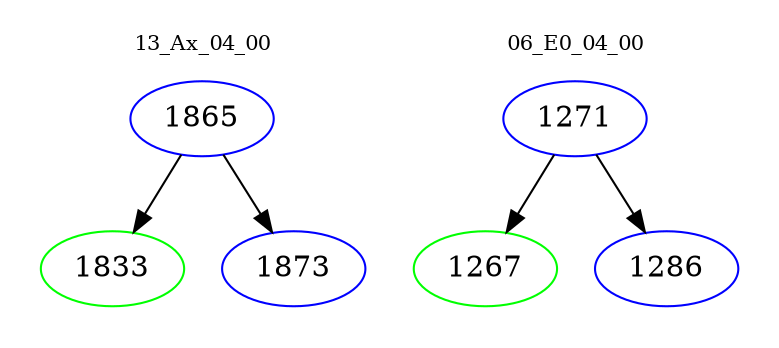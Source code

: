 digraph{
subgraph cluster_0 {
color = white
label = "13_Ax_04_00";
fontsize=10;
T0_1865 [label="1865", color="blue"]
T0_1865 -> T0_1833 [color="black"]
T0_1833 [label="1833", color="green"]
T0_1865 -> T0_1873 [color="black"]
T0_1873 [label="1873", color="blue"]
}
subgraph cluster_1 {
color = white
label = "06_E0_04_00";
fontsize=10;
T1_1271 [label="1271", color="blue"]
T1_1271 -> T1_1267 [color="black"]
T1_1267 [label="1267", color="green"]
T1_1271 -> T1_1286 [color="black"]
T1_1286 [label="1286", color="blue"]
}
}
